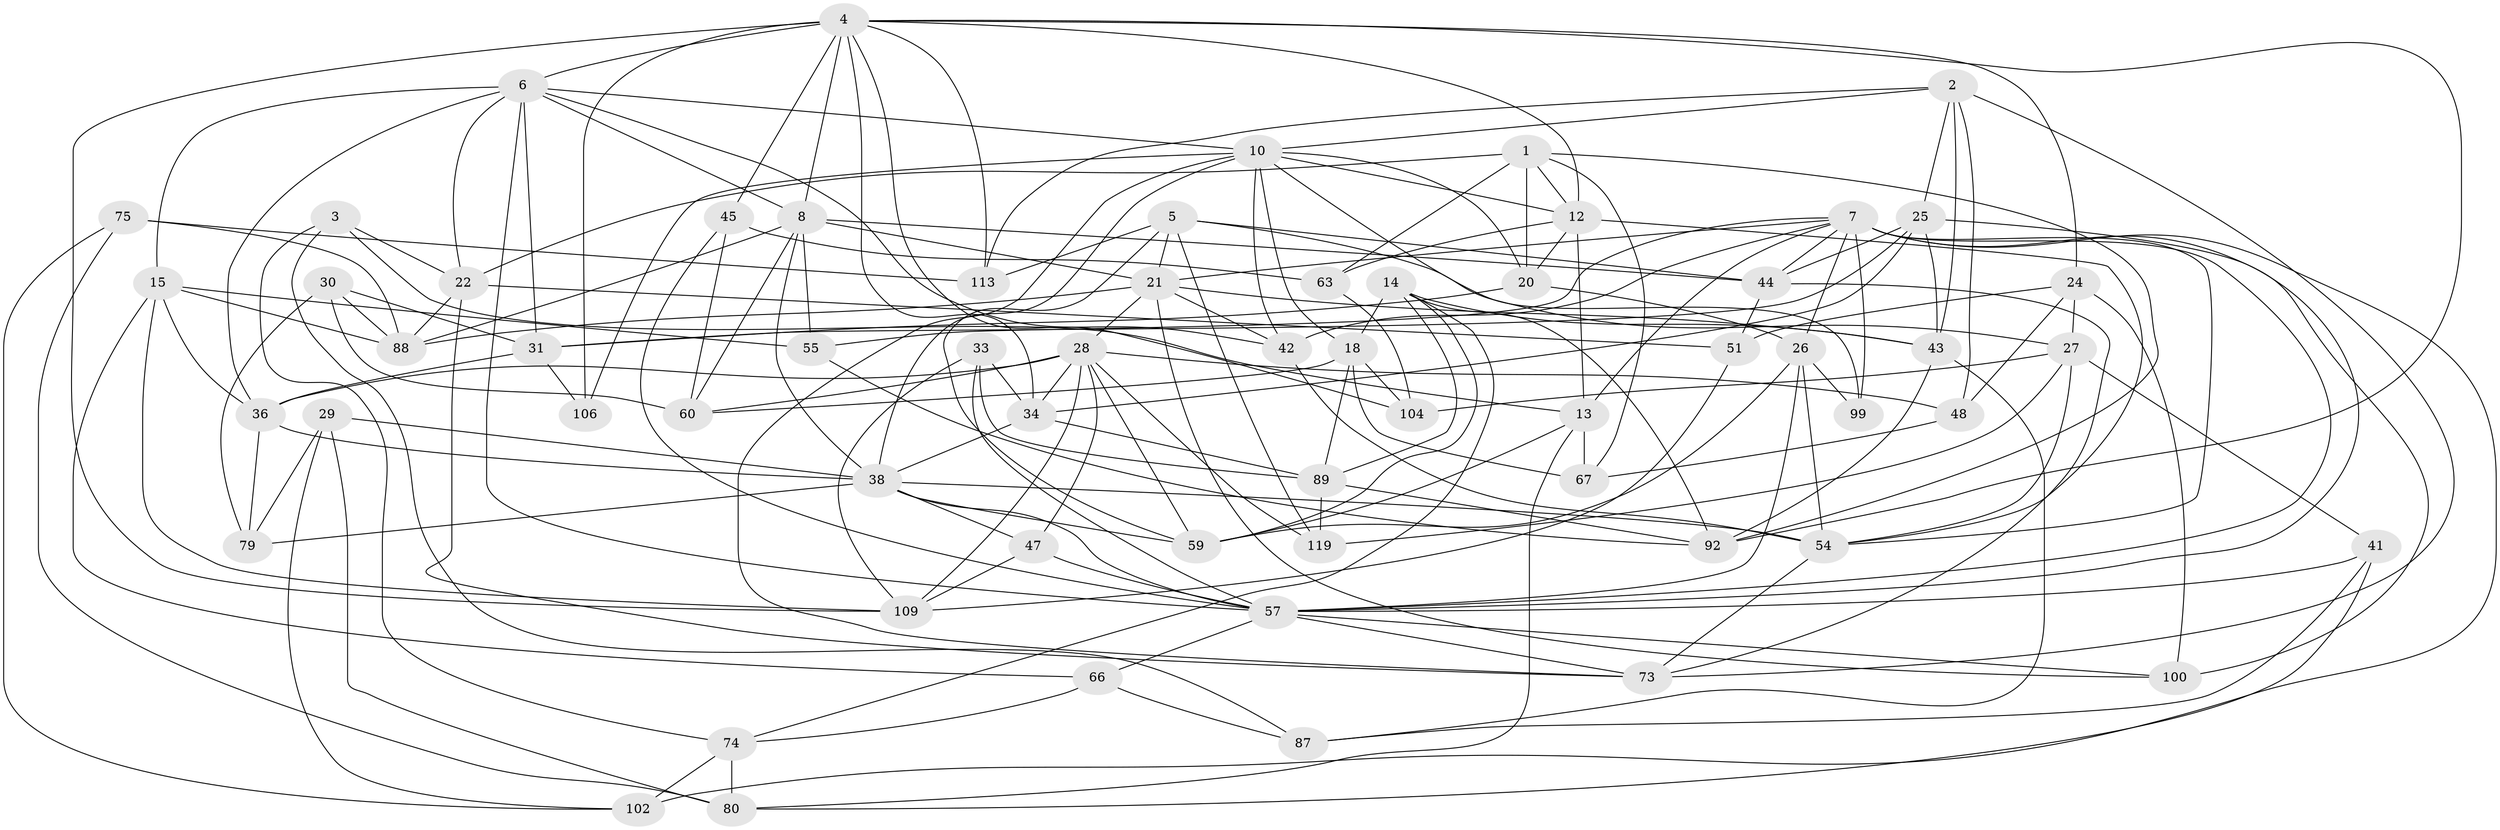 // original degree distribution, {4: 1.0}
// Generated by graph-tools (version 1.1) at 2025/16/03/09/25 04:16:39]
// undirected, 62 vertices, 177 edges
graph export_dot {
graph [start="1"]
  node [color=gray90,style=filled];
  1 [super="+40"];
  2 [super="+39"];
  3;
  4 [super="+16+11"];
  5 [super="+50"];
  6 [super="+9+37"];
  7 [super="+19+69"];
  8 [super="+111+81"];
  10 [super="+56+84+95"];
  12 [super="+17+101"];
  13 [super="+72"];
  14 [super="+116"];
  15 [super="+53"];
  18 [super="+32"];
  20 [super="+61"];
  21 [super="+35"];
  22 [super="+76"];
  24 [super="+110"];
  25 [super="+114"];
  26 [super="+70"];
  27 [super="+46"];
  28 [super="+52+49"];
  29;
  30;
  31 [super="+77"];
  33;
  34 [super="+62"];
  36 [super="+78"];
  38 [super="+105+94+58"];
  41;
  42 [super="+85"];
  43 [super="+64"];
  44 [super="+120"];
  45;
  47;
  48;
  51;
  54 [super="+91+68"];
  55;
  57 [super="+65"];
  59 [super="+115"];
  60 [super="+83"];
  63;
  66;
  67;
  73 [super="+82"];
  74 [super="+96"];
  75;
  79;
  80 [super="+93"];
  87;
  88 [super="+97"];
  89 [super="+108"];
  92 [super="+112"];
  99;
  100;
  102;
  104;
  106;
  109 [super="+123"];
  113;
  119;
  1 -- 63;
  1 -- 20;
  1 -- 67;
  1 -- 92;
  1 -- 22;
  1 -- 12;
  2 -- 25;
  2 -- 43;
  2 -- 48;
  2 -- 113;
  2 -- 73;
  2 -- 10;
  3 -- 87;
  3 -- 22;
  3 -- 13;
  3 -- 74;
  4 -- 45;
  4 -- 12;
  4 -- 104;
  4 -- 34;
  4 -- 109;
  4 -- 6 [weight=2];
  4 -- 8;
  4 -- 106 [weight=2];
  4 -- 113;
  4 -- 24 [weight=2];
  4 -- 92;
  5 -- 59;
  5 -- 113;
  5 -- 44;
  5 -- 21;
  5 -- 27;
  5 -- 119;
  6 -- 31;
  6 -- 36;
  6 -- 22;
  6 -- 8;
  6 -- 42;
  6 -- 10;
  6 -- 57;
  6 -- 15;
  7 -- 102;
  7 -- 99 [weight=2];
  7 -- 100;
  7 -- 55;
  7 -- 44;
  7 -- 13;
  7 -- 26;
  7 -- 42;
  7 -- 21;
  7 -- 54;
  7 -- 57;
  8 -- 38;
  8 -- 21;
  8 -- 88;
  8 -- 44;
  8 -- 60;
  8 -- 55;
  10 -- 99;
  10 -- 42;
  10 -- 20;
  10 -- 18;
  10 -- 38;
  10 -- 12;
  10 -- 73;
  10 -- 106;
  12 -- 20 [weight=2];
  12 -- 63;
  12 -- 13;
  12 -- 54;
  13 -- 67;
  13 -- 80;
  13 -- 59;
  14 -- 92;
  14 -- 43;
  14 -- 89;
  14 -- 59;
  14 -- 74;
  14 -- 18;
  15 -- 55;
  15 -- 109;
  15 -- 88;
  15 -- 66;
  15 -- 36;
  18 -- 89;
  18 -- 67;
  18 -- 104;
  18 -- 60;
  20 -- 31;
  20 -- 26;
  21 -- 43;
  21 -- 100;
  21 -- 42;
  21 -- 28;
  21 -- 88;
  22 -- 73;
  22 -- 88;
  22 -- 51;
  24 -- 100;
  24 -- 27;
  24 -- 48;
  24 -- 51;
  25 -- 31;
  25 -- 43;
  25 -- 44;
  25 -- 34;
  25 -- 57;
  26 -- 99;
  26 -- 59;
  26 -- 57;
  26 -- 54;
  27 -- 119;
  27 -- 104;
  27 -- 41;
  27 -- 54;
  28 -- 36;
  28 -- 60 [weight=2];
  28 -- 48;
  28 -- 109;
  28 -- 34;
  28 -- 119;
  28 -- 59;
  28 -- 47;
  29 -- 102;
  29 -- 79;
  29 -- 80;
  29 -- 38;
  30 -- 31;
  30 -- 60;
  30 -- 79;
  30 -- 88;
  31 -- 106;
  31 -- 36;
  33 -- 89;
  33 -- 34;
  33 -- 109;
  33 -- 57;
  34 -- 89;
  34 -- 38;
  36 -- 38;
  36 -- 79;
  38 -- 54;
  38 -- 79;
  38 -- 47;
  38 -- 59;
  38 -- 57;
  41 -- 87;
  41 -- 80;
  41 -- 57;
  42 -- 54 [weight=2];
  43 -- 87;
  43 -- 92;
  44 -- 73;
  44 -- 51;
  45 -- 63;
  45 -- 60;
  45 -- 57;
  47 -- 109;
  47 -- 57;
  48 -- 67;
  51 -- 109;
  54 -- 73;
  55 -- 92;
  57 -- 100;
  57 -- 73;
  57 -- 66;
  63 -- 104;
  66 -- 74;
  66 -- 87;
  74 -- 80 [weight=2];
  74 -- 102;
  75 -- 113;
  75 -- 88;
  75 -- 102;
  75 -- 80;
  89 -- 92;
  89 -- 119;
}

